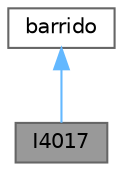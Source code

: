 digraph "I4017"
{
 // LATEX_PDF_SIZE
  bgcolor="transparent";
  edge [fontname=Helvetica,fontsize=10,labelfontname=Helvetica,labelfontsize=10];
  node [fontname=Helvetica,fontsize=10,shape=box,height=0.2,width=0.4];
  Node1 [id="Node000001",label="I4017",height=0.2,width=0.4,color="gray40", fillcolor="grey60", style="filled", fontcolor="black",tooltip="Clase del objeto I4017 El objeto I4017 permite el control del integrado del mismo nombre...."];
  Node2 -> Node1 [id="edge1_Node000001_Node000002",dir="back",color="steelblue1",style="solid",tooltip=" "];
  Node2 [id="Node000002",label="barrido",height=0.2,width=0.4,color="gray40", fillcolor="white", style="filled",URL="$classbarrido.html",tooltip="Clase del objeto barrido Clase abstracta pura para la generación de barridos."];
}
